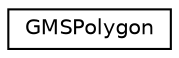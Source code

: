 digraph "Graphical Class Hierarchy"
{
 // LATEX_PDF_SIZE
  edge [fontname="Helvetica",fontsize="10",labelfontname="Helvetica",labelfontsize="10"];
  node [fontname="Helvetica",fontsize="10",shape=record];
  rankdir="LR";
  Node0 [label="GMSPolygon",height=0.2,width=0.4,color="black", fillcolor="white", style="filled",URL="$classGMSPolygon.html",tooltip=" "];
}
